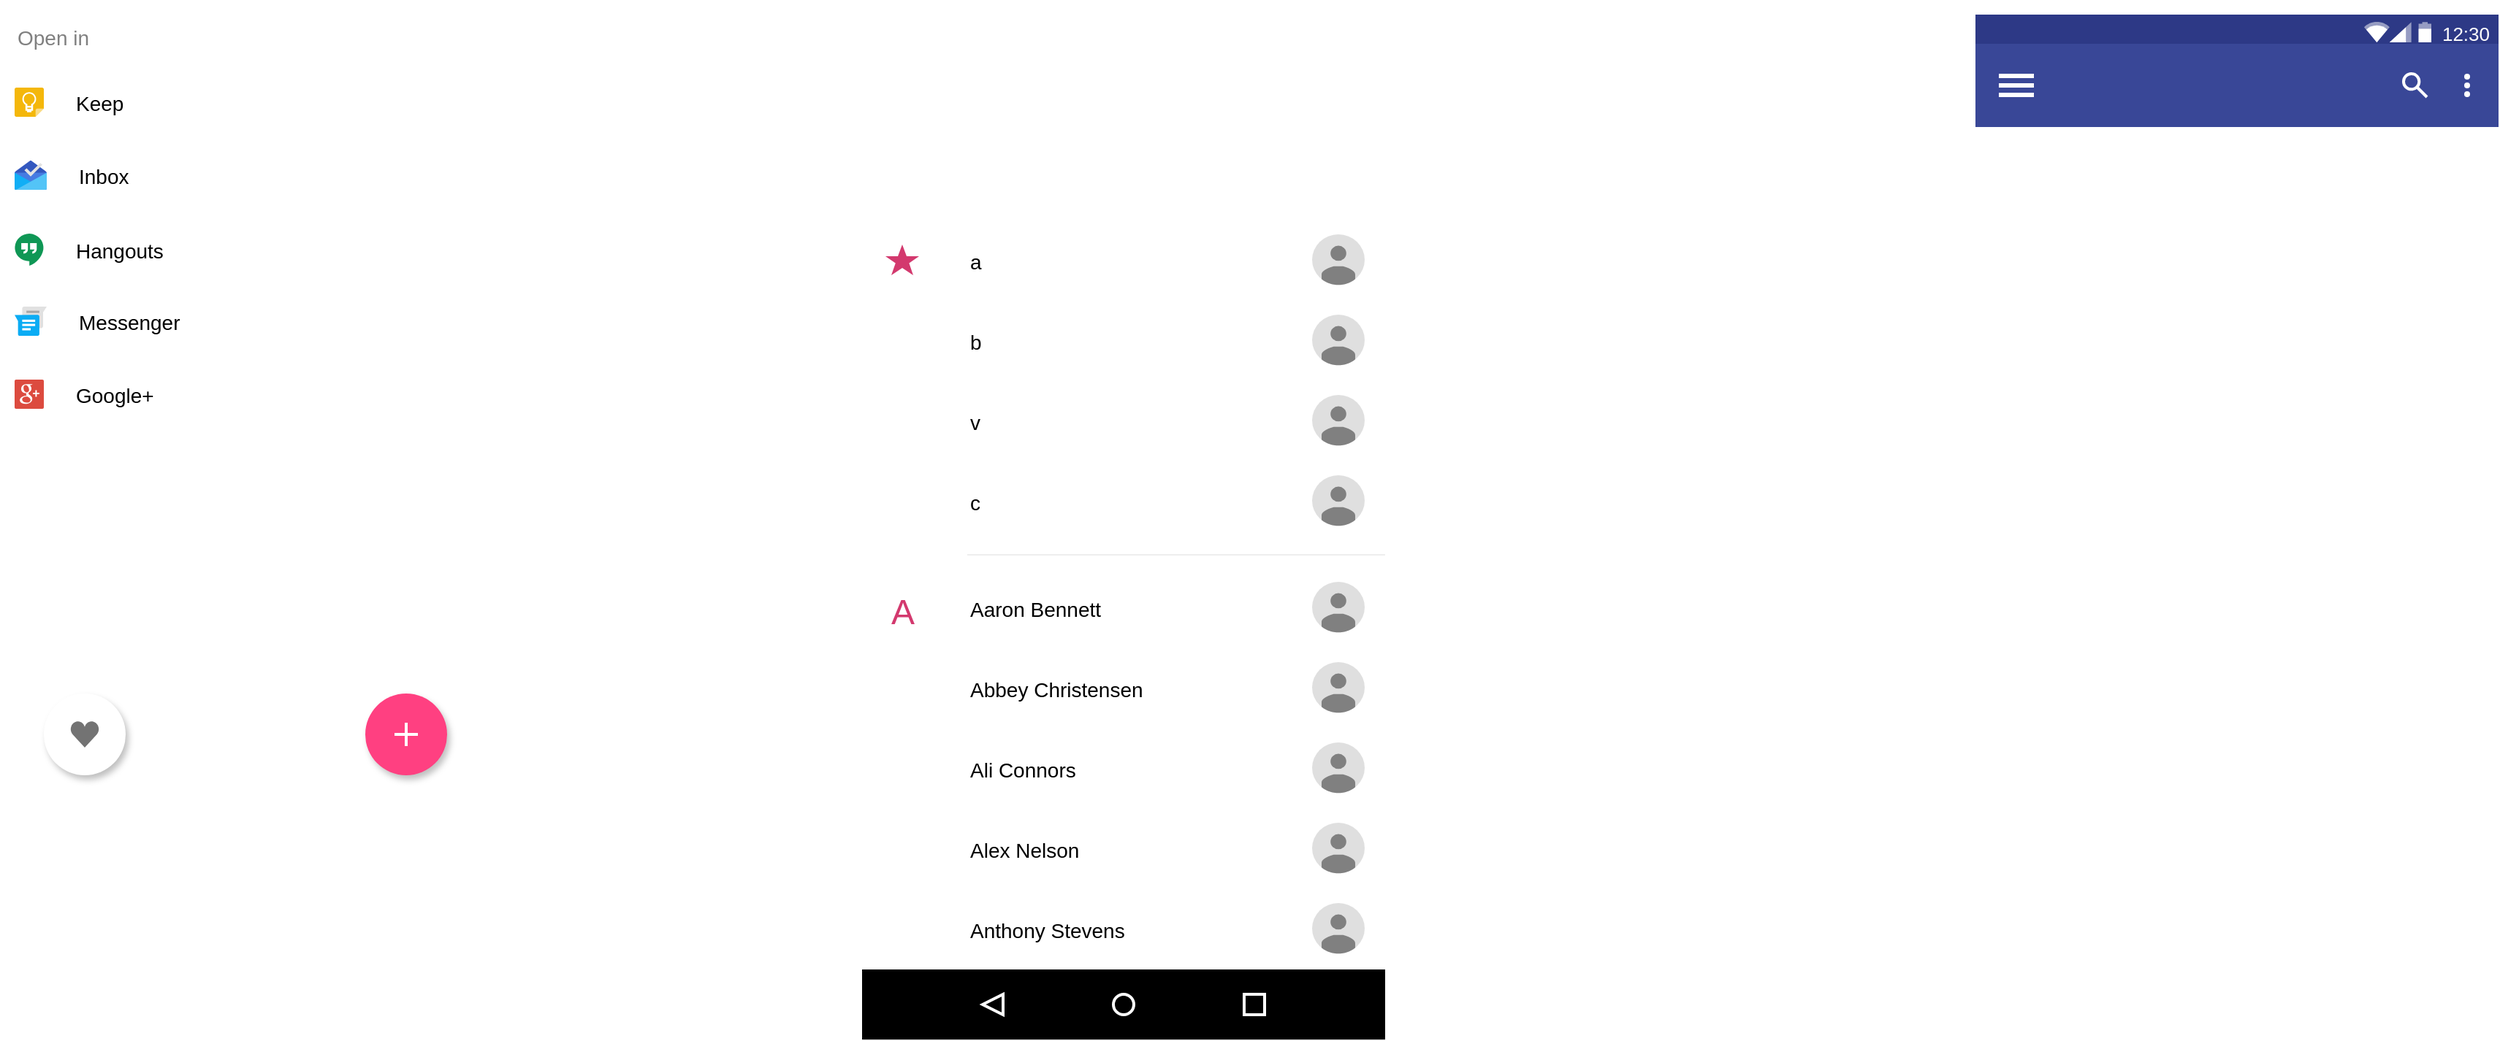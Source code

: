 <mxfile version="14.5.3" type="github">
  <diagram id="dJ3BSgD34plooyV6jrqa" name="Page-1">
    <mxGraphModel dx="1422" dy="762" grid="1" gridSize="10" guides="1" tooltips="1" connect="1" arrows="1" fold="1" page="1" pageScale="1" pageWidth="827" pageHeight="1169" math="0" shadow="0">
      <root>
        <mxCell id="0" />
        <mxCell id="1" parent="0" />
        <mxCell id="jx_5jHLMS5MpVJFKeeTs-56" value="" style="dashed=0;align=center;fontSize=12;shape=rect;fillColor=#ffffff;strokeColor=none;shadow=0;recursiveResize=0;" vertex="1" parent="1">
          <mxGeometry x="10" y="120" width="320" height="550" as="geometry" />
        </mxCell>
        <mxCell id="jx_5jHLMS5MpVJFKeeTs-57" value="Open in" style="shape=rect;strokeColor=none;fillColor=none;align=left;fontColor=#808080;fontSize=14;" vertex="1" parent="jx_5jHLMS5MpVJFKeeTs-56">
          <mxGeometry x="10" y="15" width="200" height="20" as="geometry" />
        </mxCell>
        <mxCell id="jx_5jHLMS5MpVJFKeeTs-58" value="Keep" style="shape=mxgraph.gmdl.keep;strokeColor=none;fillColor=#F4B70B;align=left;labelPosition=right;verticalLabelPosition=middle;verticalAlign=middle;spacingLeft=20;fontSize=14;" vertex="1" parent="jx_5jHLMS5MpVJFKeeTs-56">
          <mxGeometry x="10" y="60" width="20" height="20" as="geometry" />
        </mxCell>
        <mxCell id="jx_5jHLMS5MpVJFKeeTs-59" value="Inbox" style="shape=mxgraph.gmdl.inbox;strokeColor=none;fillColor=#F4B70B;align=left;labelPosition=right;verticalLabelPosition=middle;verticalAlign=middle;spacingLeft=20;fontSize=14;" vertex="1" parent="jx_5jHLMS5MpVJFKeeTs-56">
          <mxGeometry x="10" y="110" width="22" height="20" as="geometry" />
        </mxCell>
        <mxCell id="jx_5jHLMS5MpVJFKeeTs-60" value="Hangouts" style="shape=mxgraph.gmdl.hangout;strokeColor=none;fillColor=#0F9755;align=left;labelPosition=right;verticalLabelPosition=middle;verticalAlign=middle;spacingLeft=20;fontSize=14;" vertex="1" parent="jx_5jHLMS5MpVJFKeeTs-56">
          <mxGeometry x="10" y="160" width="20" height="22" as="geometry" />
        </mxCell>
        <mxCell id="jx_5jHLMS5MpVJFKeeTs-61" value="Messenger" style="shape=mxgraph.gmdl.messenger;strokeColor=none;fillColor=#F4B70B;align=left;labelPosition=right;verticalLabelPosition=middle;verticalAlign=middle;spacingLeft=20;fontSize=14;" vertex="1" parent="jx_5jHLMS5MpVJFKeeTs-56">
          <mxGeometry x="10" y="210" width="22" height="20" as="geometry" />
        </mxCell>
        <mxCell id="jx_5jHLMS5MpVJFKeeTs-62" value="Google+" style="shape=mxgraph.gmdl.google_plus;strokeColor=none;fillColor=#D14235;align=left;labelPosition=right;verticalLabelPosition=middle;verticalAlign=middle;spacingLeft=20;fontSize=14;" vertex="1" parent="jx_5jHLMS5MpVJFKeeTs-56">
          <mxGeometry x="10" y="260" width="20" height="20" as="geometry" />
        </mxCell>
        <mxCell id="jx_5jHLMS5MpVJFKeeTs-63" value="" style="shape=ellipse;fillColor=#FF4081;strokeColor=none;shadow=1;aspect=fixed;fontFamily=esliye;fontSource=https%3A%2F%2Fgitee.com%2FUyCode%2Fugfonts%2Fblob%2Fmaster%2FALKATIP%2520Esliye.ttf;" vertex="1" parent="jx_5jHLMS5MpVJFKeeTs-56">
          <mxGeometry x="250" y="475" width="56" height="56" as="geometry" />
        </mxCell>
        <mxCell id="jx_5jHLMS5MpVJFKeeTs-64" value="" style="dashed=0;html=1;shape=mxgraph.gmdl.plus;strokeColor=#ffffff;strokeWidth=2;shadow=0;" vertex="1" parent="jx_5jHLMS5MpVJFKeeTs-63">
          <mxGeometry x="20" y="20" width="16" height="16" as="geometry" />
        </mxCell>
        <mxCell id="jx_5jHLMS5MpVJFKeeTs-65" value="" style="shape=ellipse;dashed=0;strokeColor=none;shadow=1;fontSize=13;align=center;verticalAlign=top;labelPosition=center;verticalLabelPosition=bottom;html=1;aspect=fixed;" vertex="1" parent="jx_5jHLMS5MpVJFKeeTs-56">
          <mxGeometry x="30" y="475" width="56" height="56" as="geometry" />
        </mxCell>
        <mxCell id="jx_5jHLMS5MpVJFKeeTs-66" value="" style="dashed=0;html=1;shape=mxgraph.gmdl.heart;strokeColor=none;fillColor=#737373;shadow=0;" vertex="1" parent="jx_5jHLMS5MpVJFKeeTs-65">
          <mxGeometry x="18" y="19" width="20" height="18" as="geometry" />
        </mxCell>
        <mxCell id="jx_5jHLMS5MpVJFKeeTs-68" value="" style="dashed=0;shape=rect;fillColor=#ffffff;strokeColor=none;fontFamily=esliye;fontSource=https%3A%2F%2Fgitee.com%2FUyCode%2Fugfonts%2Fblob%2Fmaster%2FALKATIP%2520Esliye.ttf;" vertex="1" parent="1">
          <mxGeometry x="600" y="190" width="358" height="642" as="geometry" />
        </mxCell>
        <mxCell id="jx_5jHLMS5MpVJFKeeTs-69" value="12:30" style="dashed=0;shape=rect;align=right;fillColor=#2D3986;strokeColor=none;fontColor=#FFFFFF;spacingRight=4;spacingTop=1;fontStyle=0;fontSize=13;resizeWidth=1;" vertex="1" parent="jx_5jHLMS5MpVJFKeeTs-68">
          <mxGeometry width="358" height="24" relative="1" as="geometry">
            <mxPoint x="762" y="-60" as="offset" />
          </mxGeometry>
        </mxCell>
        <mxCell id="jx_5jHLMS5MpVJFKeeTs-70" value="" style="dashed=0;shape=mxgraph.gmdl.top_bar;fillColor=#2D3986;strokeColor=none;" vertex="1" parent="jx_5jHLMS5MpVJFKeeTs-69">
          <mxGeometry x="1" y="0.5" width="46" height="14" relative="1" as="geometry">
            <mxPoint x="-92" y="-7" as="offset" />
          </mxGeometry>
        </mxCell>
        <mxCell id="jx_5jHLMS5MpVJFKeeTs-71" value="" style="dashed=0;shape=rect;strokeColor=none;fillColor=#394797;resizeWidth=1;" vertex="1" parent="jx_5jHLMS5MpVJFKeeTs-68">
          <mxGeometry width="358" height="57" relative="1" as="geometry">
            <mxPoint x="762" y="-40" as="offset" />
          </mxGeometry>
        </mxCell>
        <mxCell id="jx_5jHLMS5MpVJFKeeTs-72" value="" style="dashed=0;shape=mxgraph.gmdl.preferences;strokeColor=none;fillColor=#ffffff;" vertex="1" parent="jx_5jHLMS5MpVJFKeeTs-71">
          <mxGeometry y="0.5" width="24" height="16" relative="1" as="geometry">
            <mxPoint x="16" y="-8" as="offset" />
          </mxGeometry>
        </mxCell>
        <mxCell id="jx_5jHLMS5MpVJFKeeTs-73" value="" style="dashed=0;shape=mxgraph.gmdl.search;strokeColor=#ffffff;fillColor=none;strokeWidth=2;" vertex="1" parent="jx_5jHLMS5MpVJFKeeTs-71">
          <mxGeometry x="1" y="0.5" width="16" height="16" relative="1" as="geometry">
            <mxPoint x="-65" y="-8" as="offset" />
          </mxGeometry>
        </mxCell>
        <mxCell id="jx_5jHLMS5MpVJFKeeTs-74" value="" style="dashed=0;shape=mxgraph.gmdl.settings;strokeColor=none;fillColor=#ffffff;" vertex="1" parent="jx_5jHLMS5MpVJFKeeTs-71">
          <mxGeometry x="1" y="0.5" width="5" height="16" relative="1" as="geometry">
            <mxPoint x="-24" y="-8" as="offset" />
          </mxGeometry>
        </mxCell>
        <mxCell id="jx_5jHLMS5MpVJFKeeTs-75" value="a" style="dashed=0;shape=rect;strokeColor=none;resizeWidth=1;fontSize=14;fontColor=#000000;verticalAlign=middle;align=left;spacingLeft=72;" vertex="1" parent="jx_5jHLMS5MpVJFKeeTs-68">
          <mxGeometry width="358" height="55" relative="1" as="geometry">
            <mxPoint y="81" as="offset" />
          </mxGeometry>
        </mxCell>
        <mxCell id="jx_5jHLMS5MpVJFKeeTs-76" value="" style="dashed=0;shape=mxgraph.gmdl.star;strokeColor=none;fillColor=#D3396E;" vertex="1" parent="jx_5jHLMS5MpVJFKeeTs-75">
          <mxGeometry y="0.5" width="23" height="21" relative="1" as="geometry">
            <mxPoint x="16" y="-11" as="offset" />
          </mxGeometry>
        </mxCell>
        <mxCell id="jx_5jHLMS5MpVJFKeeTs-77" value="" style="dashed=0;shape=mxgraph.gmdl.user;strokeColor=none;fillColor=#808080;" vertex="1" parent="jx_5jHLMS5MpVJFKeeTs-75">
          <mxGeometry x="1" y="0.5" width="36" height="36" relative="1" as="geometry">
            <mxPoint x="-50" y="-18" as="offset" />
          </mxGeometry>
        </mxCell>
        <mxCell id="jx_5jHLMS5MpVJFKeeTs-78" value="b" style="dashed=0;shape=rect;strokeColor=none;resizeWidth=1;fontSize=14;fontColor=#000000;verticalAlign=middle;align=left;spacingLeft=72;" vertex="1" parent="jx_5jHLMS5MpVJFKeeTs-68">
          <mxGeometry width="358" height="55" relative="1" as="geometry">
            <mxPoint y="136" as="offset" />
          </mxGeometry>
        </mxCell>
        <mxCell id="jx_5jHLMS5MpVJFKeeTs-79" value="" style="dashed=0;shape=mxgraph.gmdl.user;strokeColor=none;fillColor=#808080;" vertex="1" parent="jx_5jHLMS5MpVJFKeeTs-78">
          <mxGeometry x="1" y="0.5" width="36" height="36" relative="1" as="geometry">
            <mxPoint x="-50" y="-18" as="offset" />
          </mxGeometry>
        </mxCell>
        <mxCell id="jx_5jHLMS5MpVJFKeeTs-80" value="v" style="dashed=0;shape=rect;strokeColor=none;resizeWidth=1;fontSize=14;fontColor=#000000;verticalAlign=middle;align=left;spacingLeft=72;" vertex="1" parent="jx_5jHLMS5MpVJFKeeTs-68">
          <mxGeometry width="358" height="55" relative="1" as="geometry">
            <mxPoint y="191" as="offset" />
          </mxGeometry>
        </mxCell>
        <mxCell id="jx_5jHLMS5MpVJFKeeTs-81" value="" style="dashed=0;shape=mxgraph.gmdl.user;strokeColor=none;fillColor=#808080;" vertex="1" parent="jx_5jHLMS5MpVJFKeeTs-80">
          <mxGeometry x="1" y="0.5" width="36" height="36" relative="1" as="geometry">
            <mxPoint x="-50" y="-18" as="offset" />
          </mxGeometry>
        </mxCell>
        <mxCell id="jx_5jHLMS5MpVJFKeeTs-82" value="c" style="dashed=0;shape=rect;strokeColor=none;resizeWidth=1;fontSize=14;fontColor=#000000;verticalAlign=middle;align=left;spacingLeft=72;" vertex="1" parent="jx_5jHLMS5MpVJFKeeTs-68">
          <mxGeometry width="358" height="55" relative="1" as="geometry">
            <mxPoint y="246" as="offset" />
          </mxGeometry>
        </mxCell>
        <mxCell id="jx_5jHLMS5MpVJFKeeTs-83" value="" style="dashed=0;shape=mxgraph.gmdl.user;strokeColor=none;fillColor=#808080;" vertex="1" parent="jx_5jHLMS5MpVJFKeeTs-82">
          <mxGeometry x="1" y="0.5" width="36" height="36" relative="1" as="geometry">
            <mxPoint x="-50" y="-18" as="offset" />
          </mxGeometry>
        </mxCell>
        <mxCell id="jx_5jHLMS5MpVJFKeeTs-84" value="" style="shape=line;strokeColor=#eeeeee;strokeWidth=1;resizeWidth=1;" vertex="1" parent="jx_5jHLMS5MpVJFKeeTs-68">
          <mxGeometry x="0.201" width="286" height="8" relative="1" as="geometry">
            <mxPoint y="306" as="offset" />
          </mxGeometry>
        </mxCell>
        <mxCell id="jx_5jHLMS5MpVJFKeeTs-85" value="Aaron Bennett" style="dashed=0;shape=rect;strokeColor=none;resizeWidth=1;fontSize=14;fontColor=#000000;verticalAlign=middle;align=left;spacingLeft=72;" vertex="1" parent="jx_5jHLMS5MpVJFKeeTs-68">
          <mxGeometry width="358" height="55" relative="1" as="geometry">
            <mxPoint y="319" as="offset" />
          </mxGeometry>
        </mxCell>
        <mxCell id="jx_5jHLMS5MpVJFKeeTs-86" value="A" style="text;fontSize=24;fontColor=#D3396E;verticalAlign=middle;fontStyle=0;align=center;" vertex="1" parent="jx_5jHLMS5MpVJFKeeTs-85">
          <mxGeometry y="0.5" width="24" height="24" relative="1" as="geometry">
            <mxPoint x="16" y="-12" as="offset" />
          </mxGeometry>
        </mxCell>
        <mxCell id="jx_5jHLMS5MpVJFKeeTs-87" value="" style="dashed=0;shape=mxgraph.gmdl.user;strokeColor=none;fillColor=#808080;" vertex="1" parent="jx_5jHLMS5MpVJFKeeTs-85">
          <mxGeometry x="1" y="0.5" width="36" height="36" relative="1" as="geometry">
            <mxPoint x="-50" y="-18" as="offset" />
          </mxGeometry>
        </mxCell>
        <mxCell id="jx_5jHLMS5MpVJFKeeTs-88" value="Abbey Christensen" style="dashed=0;shape=rect;strokeColor=none;resizeWidth=1;fontSize=14;fontColor=#000000;verticalAlign=middle;align=left;spacingLeft=72;" vertex="1" parent="jx_5jHLMS5MpVJFKeeTs-68">
          <mxGeometry width="358" height="55" relative="1" as="geometry">
            <mxPoint y="374" as="offset" />
          </mxGeometry>
        </mxCell>
        <mxCell id="jx_5jHLMS5MpVJFKeeTs-89" value="" style="dashed=0;shape=mxgraph.gmdl.user;strokeColor=none;fillColor=#808080;" vertex="1" parent="jx_5jHLMS5MpVJFKeeTs-88">
          <mxGeometry x="1" y="0.5" width="36" height="36" relative="1" as="geometry">
            <mxPoint x="-50" y="-18" as="offset" />
          </mxGeometry>
        </mxCell>
        <mxCell id="jx_5jHLMS5MpVJFKeeTs-90" value="Ali Connors" style="dashed=0;shape=rect;strokeColor=none;resizeWidth=1;fontSize=14;fontColor=#000000;verticalAlign=middle;align=left;spacingLeft=72;" vertex="1" parent="jx_5jHLMS5MpVJFKeeTs-68">
          <mxGeometry width="358" height="55" relative="1" as="geometry">
            <mxPoint y="429" as="offset" />
          </mxGeometry>
        </mxCell>
        <mxCell id="jx_5jHLMS5MpVJFKeeTs-91" value="" style="dashed=0;shape=mxgraph.gmdl.user;strokeColor=none;fillColor=#808080;" vertex="1" parent="jx_5jHLMS5MpVJFKeeTs-90">
          <mxGeometry x="1" y="0.5" width="36" height="36" relative="1" as="geometry">
            <mxPoint x="-50" y="-18" as="offset" />
          </mxGeometry>
        </mxCell>
        <mxCell id="jx_5jHLMS5MpVJFKeeTs-92" value="Alex Nelson" style="dashed=0;shape=rect;strokeColor=none;resizeWidth=1;fontSize=14;fontColor=#000000;verticalAlign=middle;align=left;spacingLeft=72;" vertex="1" parent="jx_5jHLMS5MpVJFKeeTs-68">
          <mxGeometry width="358" height="55" relative="1" as="geometry">
            <mxPoint y="484" as="offset" />
          </mxGeometry>
        </mxCell>
        <mxCell id="jx_5jHLMS5MpVJFKeeTs-93" value="" style="dashed=0;shape=mxgraph.gmdl.user;strokeColor=none;fillColor=#808080;" vertex="1" parent="jx_5jHLMS5MpVJFKeeTs-92">
          <mxGeometry x="1" y="0.5" width="36" height="36" relative="1" as="geometry">
            <mxPoint x="-50" y="-18" as="offset" />
          </mxGeometry>
        </mxCell>
        <mxCell id="jx_5jHLMS5MpVJFKeeTs-94" value="Anthony Stevens" style="dashed=0;shape=rect;strokeColor=none;resizeWidth=1;fontSize=14;fontColor=#000000;verticalAlign=middle;align=left;spacingLeft=72;" vertex="1" parent="jx_5jHLMS5MpVJFKeeTs-68">
          <mxGeometry width="358" height="55" relative="1" as="geometry">
            <mxPoint y="539" as="offset" />
          </mxGeometry>
        </mxCell>
        <mxCell id="jx_5jHLMS5MpVJFKeeTs-95" value="" style="dashed=0;shape=mxgraph.gmdl.user;strokeColor=none;fillColor=#808080;" vertex="1" parent="jx_5jHLMS5MpVJFKeeTs-94">
          <mxGeometry x="1" y="0.5" width="36" height="36" relative="1" as="geometry">
            <mxPoint x="-50" y="-18" as="offset" />
          </mxGeometry>
        </mxCell>
        <mxCell id="jx_5jHLMS5MpVJFKeeTs-96" value="" style="dashed=0;shape=rect;strokeColor=none;fillColor=#000000;resizeWidth=1;" vertex="1" parent="jx_5jHLMS5MpVJFKeeTs-68">
          <mxGeometry y="1" width="358" height="48" relative="1" as="geometry">
            <mxPoint y="-48" as="offset" />
          </mxGeometry>
        </mxCell>
        <mxCell id="jx_5jHLMS5MpVJFKeeTs-97" value="" style="dashed=0;shape=mxgraph.gmdl.back;strokeColor=#ffffff;fillColor=#000000;strokeWidth=2;" vertex="1" parent="jx_5jHLMS5MpVJFKeeTs-96">
          <mxGeometry x="0.25" y="0.5" width="14" height="14" relative="1" as="geometry">
            <mxPoint x="-7" y="-7" as="offset" />
          </mxGeometry>
        </mxCell>
        <mxCell id="jx_5jHLMS5MpVJFKeeTs-98" value="" style="shape=ellipse;strokeColor=#ffffff;fillColor=#000000;strokeWidth=2;" vertex="1" parent="jx_5jHLMS5MpVJFKeeTs-96">
          <mxGeometry x="0.5" y="0.5" width="14" height="14" relative="1" as="geometry">
            <mxPoint x="-7" y="-7" as="offset" />
          </mxGeometry>
        </mxCell>
        <mxCell id="jx_5jHLMS5MpVJFKeeTs-99" value="" style="shape=rect;strokeColor=#ffffff;fillColor=#000000;strokeWidth=2;" vertex="1" parent="jx_5jHLMS5MpVJFKeeTs-96">
          <mxGeometry x="0.75" y="0.5" width="14" height="14" relative="1" as="geometry">
            <mxPoint x="-7" y="-7" as="offset" />
          </mxGeometry>
        </mxCell>
      </root>
    </mxGraphModel>
  </diagram>
</mxfile>
